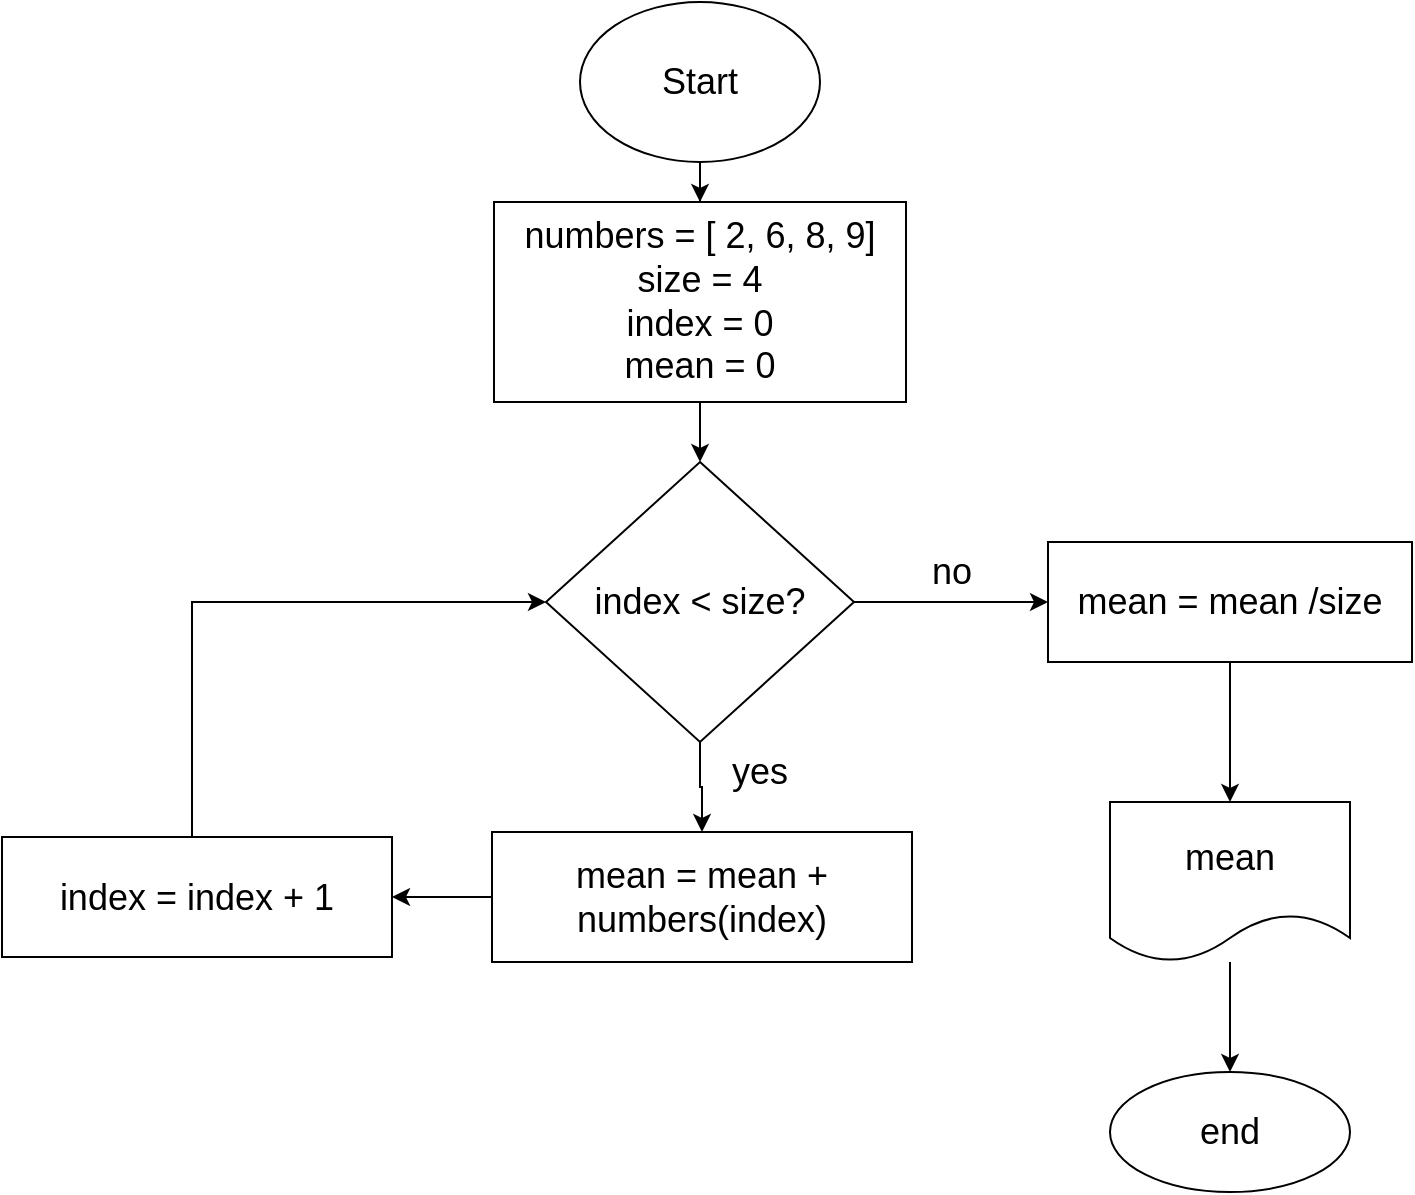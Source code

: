 <mxfile version="18.0.6" type="github"><diagram id="AzSMY__q-vHjeJ_Zb6Rz" name="Page-1"><mxGraphModel dx="1261" dy="759" grid="1" gridSize="10" guides="1" tooltips="1" connect="1" arrows="1" fold="1" page="1" pageScale="1" pageWidth="827" pageHeight="1169" math="0" shadow="0"><root><mxCell id="0"/><mxCell id="1" parent="0"/><mxCell id="XNH-xeI5XwyqiYMferta-46" value="" style="edgeStyle=orthogonalEdgeStyle;rounded=0;orthogonalLoop=1;jettySize=auto;html=1;fontSize=18;" edge="1" parent="1" source="XNH-xeI5XwyqiYMferta-41" target="XNH-xeI5XwyqiYMferta-45"><mxGeometry relative="1" as="geometry"/></mxCell><mxCell id="XNH-xeI5XwyqiYMferta-41" value="Start" style="ellipse;whiteSpace=wrap;html=1;fontSize=18;" vertex="1" parent="1"><mxGeometry x="354" y="20" width="120" height="80" as="geometry"/></mxCell><mxCell id="XNH-xeI5XwyqiYMferta-49" value="" style="edgeStyle=orthogonalEdgeStyle;rounded=0;orthogonalLoop=1;jettySize=auto;html=1;fontSize=18;" edge="1" parent="1" source="XNH-xeI5XwyqiYMferta-45" target="XNH-xeI5XwyqiYMferta-48"><mxGeometry relative="1" as="geometry"/></mxCell><mxCell id="XNH-xeI5XwyqiYMferta-45" value="numbers = [ 2, 6, 8, 9]&lt;br&gt;size = 4&lt;br&gt;index = 0&lt;br&gt;mean = 0" style="shape=parallelogram;perimeter=parallelogramPerimeter;whiteSpace=wrap;html=1;fixedSize=1;fontSize=18;size=-1;" vertex="1" parent="1"><mxGeometry x="311" y="120" width="206" height="100" as="geometry"/></mxCell><mxCell id="XNH-xeI5XwyqiYMferta-51" value="" style="edgeStyle=orthogonalEdgeStyle;rounded=0;orthogonalLoop=1;jettySize=auto;html=1;fontSize=18;" edge="1" parent="1" source="XNH-xeI5XwyqiYMferta-48" target="XNH-xeI5XwyqiYMferta-50"><mxGeometry relative="1" as="geometry"/></mxCell><mxCell id="XNH-xeI5XwyqiYMferta-58" value="" style="edgeStyle=orthogonalEdgeStyle;rounded=0;orthogonalLoop=1;jettySize=auto;html=1;fontSize=18;" edge="1" parent="1" source="XNH-xeI5XwyqiYMferta-48" target="XNH-xeI5XwyqiYMferta-57"><mxGeometry relative="1" as="geometry"/></mxCell><mxCell id="XNH-xeI5XwyqiYMferta-48" value="index &amp;lt; size?" style="rhombus;whiteSpace=wrap;html=1;fontSize=18;" vertex="1" parent="1"><mxGeometry x="337" y="250" width="154" height="140" as="geometry"/></mxCell><mxCell id="XNH-xeI5XwyqiYMferta-54" value="" style="edgeStyle=orthogonalEdgeStyle;rounded=0;orthogonalLoop=1;jettySize=auto;html=1;fontSize=18;" edge="1" parent="1" source="XNH-xeI5XwyqiYMferta-50" target="XNH-xeI5XwyqiYMferta-53"><mxGeometry relative="1" as="geometry"/></mxCell><mxCell id="XNH-xeI5XwyqiYMferta-50" value="mean = mean + numbers(index)" style="shape=parallelogram;perimeter=parallelogramPerimeter;whiteSpace=wrap;html=1;fixedSize=1;fontSize=18;size=-4;" vertex="1" parent="1"><mxGeometry x="310" y="435" width="210" height="65" as="geometry"/></mxCell><mxCell id="XNH-xeI5XwyqiYMferta-52" value="yes" style="text;html=1;strokeColor=none;fillColor=none;align=center;verticalAlign=middle;whiteSpace=wrap;rounded=0;fontSize=18;" vertex="1" parent="1"><mxGeometry x="414" y="390" width="60" height="30" as="geometry"/></mxCell><mxCell id="XNH-xeI5XwyqiYMferta-56" style="edgeStyle=orthogonalEdgeStyle;rounded=0;orthogonalLoop=1;jettySize=auto;html=1;fontSize=18;entryX=0;entryY=0.5;entryDx=0;entryDy=0;" edge="1" parent="1" source="XNH-xeI5XwyqiYMferta-53" target="XNH-xeI5XwyqiYMferta-48"><mxGeometry relative="1" as="geometry"><mxPoint x="260" y="240" as="targetPoint"/><Array as="points"><mxPoint x="160" y="320"/></Array></mxGeometry></mxCell><mxCell id="XNH-xeI5XwyqiYMferta-53" value="index = index + 1" style="whiteSpace=wrap;html=1;fontSize=18;" vertex="1" parent="1"><mxGeometry x="65" y="437.5" width="195" height="60" as="geometry"/></mxCell><mxCell id="XNH-xeI5XwyqiYMferta-60" value="" style="edgeStyle=orthogonalEdgeStyle;rounded=0;orthogonalLoop=1;jettySize=auto;html=1;fontSize=18;" edge="1" parent="1" source="XNH-xeI5XwyqiYMferta-57" target="XNH-xeI5XwyqiYMferta-59"><mxGeometry relative="1" as="geometry"/></mxCell><mxCell id="XNH-xeI5XwyqiYMferta-57" value="mean = mean /size" style="whiteSpace=wrap;html=1;fontSize=18;" vertex="1" parent="1"><mxGeometry x="588" y="290" width="182" height="60" as="geometry"/></mxCell><mxCell id="XNH-xeI5XwyqiYMferta-63" value="" style="edgeStyle=orthogonalEdgeStyle;rounded=0;orthogonalLoop=1;jettySize=auto;html=1;fontSize=18;" edge="1" parent="1" source="XNH-xeI5XwyqiYMferta-59" target="XNH-xeI5XwyqiYMferta-62"><mxGeometry relative="1" as="geometry"/></mxCell><mxCell id="XNH-xeI5XwyqiYMferta-59" value="mean" style="shape=document;whiteSpace=wrap;html=1;boundedLbl=1;fontSize=18;" vertex="1" parent="1"><mxGeometry x="619" y="420" width="120" height="80" as="geometry"/></mxCell><mxCell id="XNH-xeI5XwyqiYMferta-61" value="no" style="text;html=1;strokeColor=none;fillColor=none;align=center;verticalAlign=middle;whiteSpace=wrap;rounded=0;fontSize=18;" vertex="1" parent="1"><mxGeometry x="510" y="290" width="60" height="30" as="geometry"/></mxCell><mxCell id="XNH-xeI5XwyqiYMferta-62" value="end" style="ellipse;whiteSpace=wrap;html=1;fontSize=18;" vertex="1" parent="1"><mxGeometry x="619" y="555" width="120" height="60" as="geometry"/></mxCell></root></mxGraphModel></diagram></mxfile>